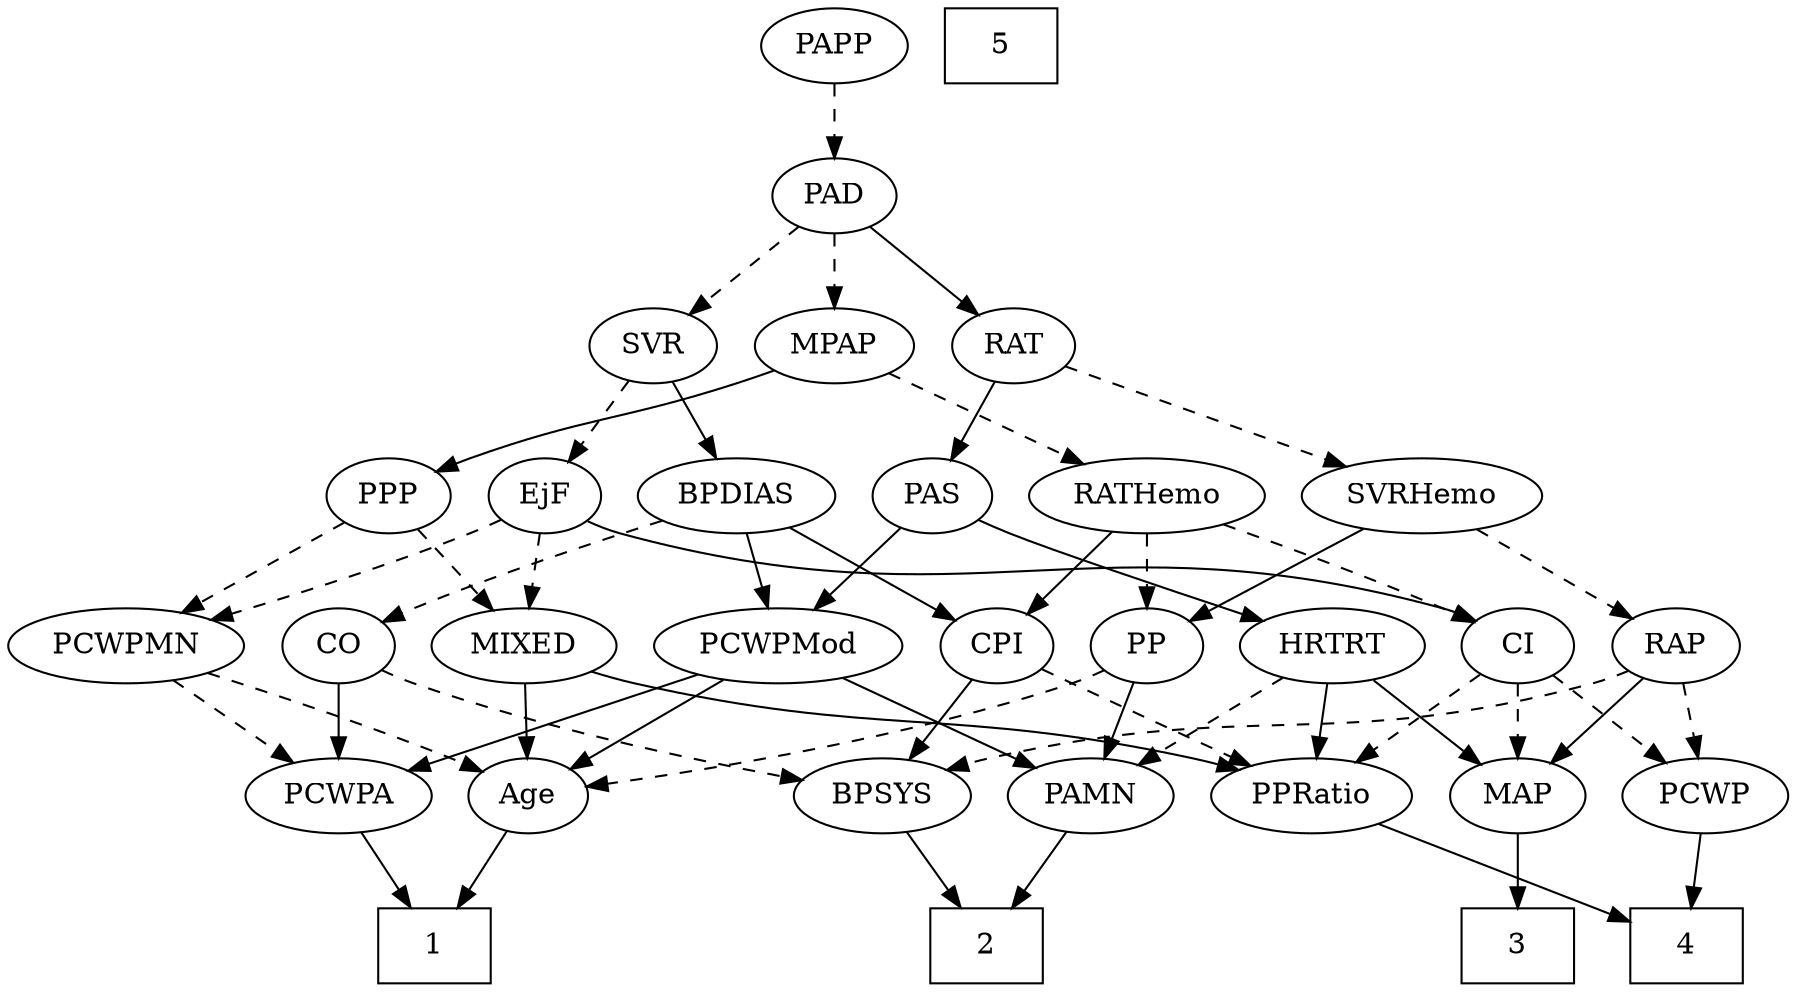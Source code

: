 strict digraph {
	graph [bb="0,0,798.14,468"];
	node [label="\N"];
	1	[height=0.5,
		pos="199.05,18",
		shape=box,
		width=0.75];
	2	[height=0.5,
		pos="450.05,18",
		shape=box,
		width=0.75];
	3	[height=0.5,
		pos="679.05,18",
		shape=box,
		width=0.75];
	4	[height=0.5,
		pos="599.05,18",
		shape=box,
		width=0.75];
	5	[height=0.5,
		pos="457.05,450",
		shape=box,
		width=0.75];
	Age	[height=0.5,
		pos="242.05,90",
		width=0.75];
	Age -> 1	[pos="e,209.67,36.292 232.29,73.116 227.18,64.801 220.8,54.41 214.99,44.963",
		style=solid];
	EjF	[height=0.5,
		pos="343.05,234",
		width=0.75];
	MIXED	[height=0.5,
		pos="352.05,162",
		width=1.1193];
	EjF -> MIXED	[pos="e,349.82,180.28 345.22,216.05 346.22,208.35 347.41,199.03 348.53,190.36",
		style=dashed];
	PCWPMN	[height=0.5,
		pos="50.046,162",
		width=1.3902];
	EjF -> PCWPMN	[pos="e,87.034,174.27 322.48,222.16 317.53,219.87 312.18,217.65 307.05,216 221.88,188.67 196.13,200.41 109.05,180 105.02,179.06 100.85,\
178.01 96.69,176.91",
		style=dashed];
	CI	[height=0.5,
		pos="679.05,162",
		width=0.75];
	EjF -> CI	[pos="e,658.53,174 363.56,222 368.52,219.71 373.88,217.53 379.05,216 492.58,182.32 529.52,213.68 643.05,180 644.98,179.43 646.95,178.76 \
648.91,178.03",
		style=solid];
	RAP	[height=0.5,
		pos="752.05,162",
		width=0.77632];
	BPSYS	[height=0.5,
		pos="496.05,90",
		width=1.0471];
	RAP -> BPSYS	[pos="e,524.04,102.1 730.46,150.1 725.48,147.86 720.15,145.68 715.05,144 640.45,119.45 617.53,129.67 542.05,108 539.28,107.21 536.45,106.33 \
533.61,105.4",
		style=dashed];
	MAP	[height=0.5,
		pos="679.05,90",
		width=0.84854];
	RAP -> MAP	[pos="e,694.4,105.73 736.92,146.5 726.81,136.8 713.32,123.86 701.9,112.92",
		style=solid];
	PCWP	[height=0.5,
		pos="763.05,90",
		width=0.97491];
	RAP -> PCWP	[pos="e,760.33,108.28 754.71,144.05 755.92,136.35 757.38,127.03 758.75,118.36",
		style=dashed];
	MIXED -> Age	[pos="e,260.97,103.05 329.79,146.83 312.41,135.78 288.19,120.36 269.6,108.53",
		style=solid];
	PPRatio	[height=0.5,
		pos="591.05,90",
		width=1.1013];
	MIXED -> PPRatio	[pos="e,561.23,102.04 382.23,150.07 388.43,147.96 394.92,145.83 401.05,144 463.41,125.31 480.74,126.89 543.05,108 545.82,107.16 548.67,\
106.25 551.54,105.31",
		style=solid];
	MPAP	[height=0.5,
		pos="380.05,306",
		width=0.97491];
	RATHemo	[height=0.5,
		pos="509.05,234",
		width=1.3721];
	MPAP -> RATHemo	[pos="e,482.75,249.27 403.41,292.32 423.06,281.66 451.46,266.25 473.87,254.09",
		style=dashed];
	PPP	[height=0.5,
		pos="169.05,234",
		width=0.75];
	MPAP -> PPP	[pos="e,190.1,245.69 353.21,294.14 347.58,292 341.65,289.85 336.05,288 278.7,269.1 261.67,272.97 205.05,252 203.2,251.32 201.32,250.57 \
199.43,249.79",
		style=solid];
	BPSYS -> 2	[pos="e,461.51,36.447 485.14,72.411 479.75,64.2 473.11,54.099 467.07,44.9",
		style=solid];
	PAD	[height=0.5,
		pos="380.05,378",
		width=0.79437];
	PAD -> MPAP	[pos="e,380.05,324.1 380.05,359.7 380.05,351.98 380.05,342.71 380.05,334.11",
		style=dashed];
	RAT	[height=0.5,
		pos="460.05,306",
		width=0.75827];
	PAD -> RAT	[pos="e,444.15,320.91 396.23,362.83 407.8,352.71 423.55,338.93 436.51,327.59",
		style=solid];
	SVR	[height=0.5,
		pos="299.05,306",
		width=0.77632];
	PAD -> SVR	[pos="e,315.14,320.91 363.65,362.83 351.94,352.71 335.99,338.93 322.88,327.59",
		style=dashed];
	CO	[height=0.5,
		pos="145.05,162",
		width=0.75];
	CO -> BPSYS	[pos="e,468.01,102.24 165.56,149.99 170.51,147.7 175.88,145.53 181.05,144 296.3,109.94 332.32,136.6 449.05,108 452.07,107.26 455.16,106.39 \
458.25,105.45",
		style=dashed];
	PCWPA	[height=0.5,
		pos="150.05,90",
		width=1.1555];
	CO -> PCWPA	[pos="e,148.82,108.1 146.28,143.7 146.83,135.98 147.49,126.71 148.11,118.11",
		style=solid];
	PAS	[height=0.5,
		pos="415.05,234",
		width=0.75];
	PCWPMod	[height=0.5,
		pos="242.05,162",
		width=1.4443];
	PAS -> PCWPMod	[pos="e,276.67,175.61 393.84,222.68 389.01,220.41 383.87,218.07 379.05,216 348.36,202.84 313.23,189.28 286.23,179.17",
		style=solid];
	HRTRT	[height=0.5,
		pos="594.05,162",
		width=1.1013];
	PAS -> HRTRT	[pos="e,563.81,173.86 436.23,222.63 441.06,220.36 446.2,218.04 451.05,216 470.06,208 518.92,190.1 554.24,177.32",
		style=solid];
	PAMN	[height=0.5,
		pos="404.05,90",
		width=1.011];
	PAMN -> 2	[pos="e,438.79,36.124 414.71,72.765 420.19,64.44 426.98,54.104 433.14,44.725",
		style=solid];
	CPI	[height=0.5,
		pos="509.05,162",
		width=0.75];
	RATHemo -> CPI	[pos="e,509.05,180.1 509.05,215.7 509.05,207.98 509.05,198.71 509.05,190.11",
		style=solid];
	PP	[height=0.5,
		pos="437.05,162",
		width=0.75];
	RATHemo -> PP	[pos="e,451.7,177.25 492.35,216.76 482.45,207.14 469.79,194.84 459.09,184.43",
		style=dashed];
	RATHemo -> CI	[pos="e,657.83,173.3 542.33,220.52 569.59,210.14 609.07,194.72 643.05,180 644.85,179.22 646.7,178.4 648.57,177.56",
		style=dashed];
	CPI -> BPSYS	[pos="e,499.25,108.28 505.9,144.05 504.47,136.35 502.74,127.03 501.13,118.36",
		style=solid];
	CPI -> PPRatio	[pos="e,573.17,106.26 525.25,147.17 536.69,137.4 552.26,124.11 565.38,112.91",
		style=dashed];
	RAT -> PAS	[pos="e,425.22,250.82 449.83,289.12 444.2,280.34 437.07,269.26 430.74,259.42",
		style=solid];
	SVRHemo	[height=0.5,
		pos="626.05,234",
		width=1.3902];
	RAT -> SVRHemo	[pos="e,594.68,248.23 482.43,295.56 508.77,284.45 553.02,265.8 585.45,252.12",
		style=dashed];
	SVR -> EjF	[pos="e,333.1,250.82 309.03,289.12 314.54,280.34 321.51,269.26 327.7,259.42",
		style=dashed];
	BPDIAS	[height=0.5,
		pos="256.05,234",
		width=1.1735];
	SVR -> BPDIAS	[pos="e,266.36,251.8 289.29,289.12 284.11,280.68 277.61,270.1 271.74,260.55",
		style=solid];
	PCWPMod -> Age	[pos="e,242.05,108.1 242.05,143.7 242.05,135.98 242.05,126.71 242.05,118.11",
		style=solid];
	PCWPMod -> PAMN	[pos="e,377.46,102.49 273.28,147.5 300.46,135.76 339.84,118.74 368.27,106.46",
		style=solid];
	PCWPMod -> PCWPA	[pos="e,169.89,106.1 221.17,145.12 208.44,135.43 192,122.92 178.14,112.37",
		style=solid];
	PCWPA -> 1	[pos="e,186.83,36.447 161.66,72.411 167.41,64.2 174.48,54.099 180.92,44.9",
		style=solid];
	PCWPMN -> Age	[pos="e,220.01,100.4 85.334,149.23 116.07,138.84 161.73,123.04 201.05,108 204.14,106.82 207.35,105.55 210.55,104.26",
		style=dashed];
	PCWPMN -> PCWPA	[pos="e,128.94,105.77 72.239,145.46 86.512,135.47 105.22,122.38 120.71,111.53",
		style=dashed];
	SVRHemo -> RAP	[pos="e,731.38,174.48 652.15,218.5 672.62,207.12 701.12,191.29 722.43,179.45",
		style=dashed];
	SVRHemo -> PP	[pos="e,458.2,173.45 589.47,221.56 558.21,211.49 512.22,195.98 473.05,180 471.22,179.26 469.36,178.47 467.49,177.65",
		style=solid];
	BPDIAS -> CO	[pos="e,164.05,174.99 233.32,218.67 215.76,207.6 191.4,192.23 172.72,180.45",
		style=dashed];
	BPDIAS -> CPI	[pos="e,488.44,173.71 287.44,221.94 293.89,219.84 300.65,217.75 307.05,216 379.85,196.03 401.56,204.27 473.05,180 474.96,179.35 476.91,\
178.63 478.85,177.85",
		style=solid];
	BPDIAS -> PCWPMod	[pos="e,245.5,180.28 252.66,216.05 251.11,208.35 249.25,199.03 247.52,190.36",
		style=solid];
	MAP -> 3	[pos="e,679.05,36.104 679.05,71.697 679.05,63.983 679.05,54.712 679.05,46.112",
		style=solid];
	PP -> Age	[pos="e,266.34,98.11 415.91,150.51 411.07,148.25 405.92,145.96 401.05,144 358.77,127.04 308.73,111 276.24,101.1",
		style=dashed];
	PP -> PAMN	[pos="e,412.04,107.96 429.23,144.41 425.38,136.25 420.65,126.22 416.33,117.07",
		style=solid];
	PPP -> MIXED	[pos="e,321.27,173.71 190.22,222.59 195.05,220.33 200.19,218.01 205.05,216 224.63,207.87 275.1,189.91 311.44,177.15",
		style=dashed];
	PPP -> PCWPMN	[pos="e,75.11,177.74 149.4,221.44 131.6,210.98 105.02,195.34 83.822,182.87",
		style=dashed];
	PPRatio -> 4	[pos="e,597.09,36.104 593.02,71.697 593.9,63.983 594.96,54.712 595.95,46.112",
		style=solid];
	PCWP -> 4	[pos="e,626.15,30.568 736.7,77.753 709.33,66.071 666.29,47.703 635.63,34.616",
		style=solid];
	CI -> MAP	[pos="e,679.05,108.1 679.05,143.7 679.05,135.98 679.05,126.71 679.05,118.11",
		style=dashed];
	CI -> PPRatio	[pos="e,609.79,105.91 662.08,147.5 649.55,137.54 632.26,123.78 617.87,112.34",
		style=dashed];
	CI -> PCWP	[pos="e,745.45,105.66 695.24,147.5 707.28,137.47 723.93,123.6 737.72,112.11",
		style=dashed];
	PAPP	[height=0.5,
		pos="380.05,450",
		width=0.88464];
	PAPP -> PAD	[pos="e,380.05,396.1 380.05,431.7 380.05,423.98 380.05,414.71 380.05,406.11",
		style=dashed];
	HRTRT -> PAMN	[pos="e,432.11,101.66 564.02,150.13 534.67,139.48 488.74,122.75 449.05,108 446.65,107.11 444.18,106.19 441.69,105.26",
		style=dashed];
	HRTRT -> MAP	[pos="e,662.08,104.97 612.49,145.81 624.7,135.75 640.86,122.44 654.2,111.46",
		style=solid];
	HRTRT -> PPRatio	[pos="e,591.78,108.1 593.3,143.7 592.97,135.98 592.58,126.71 592.21,118.11",
		style=solid];
}
